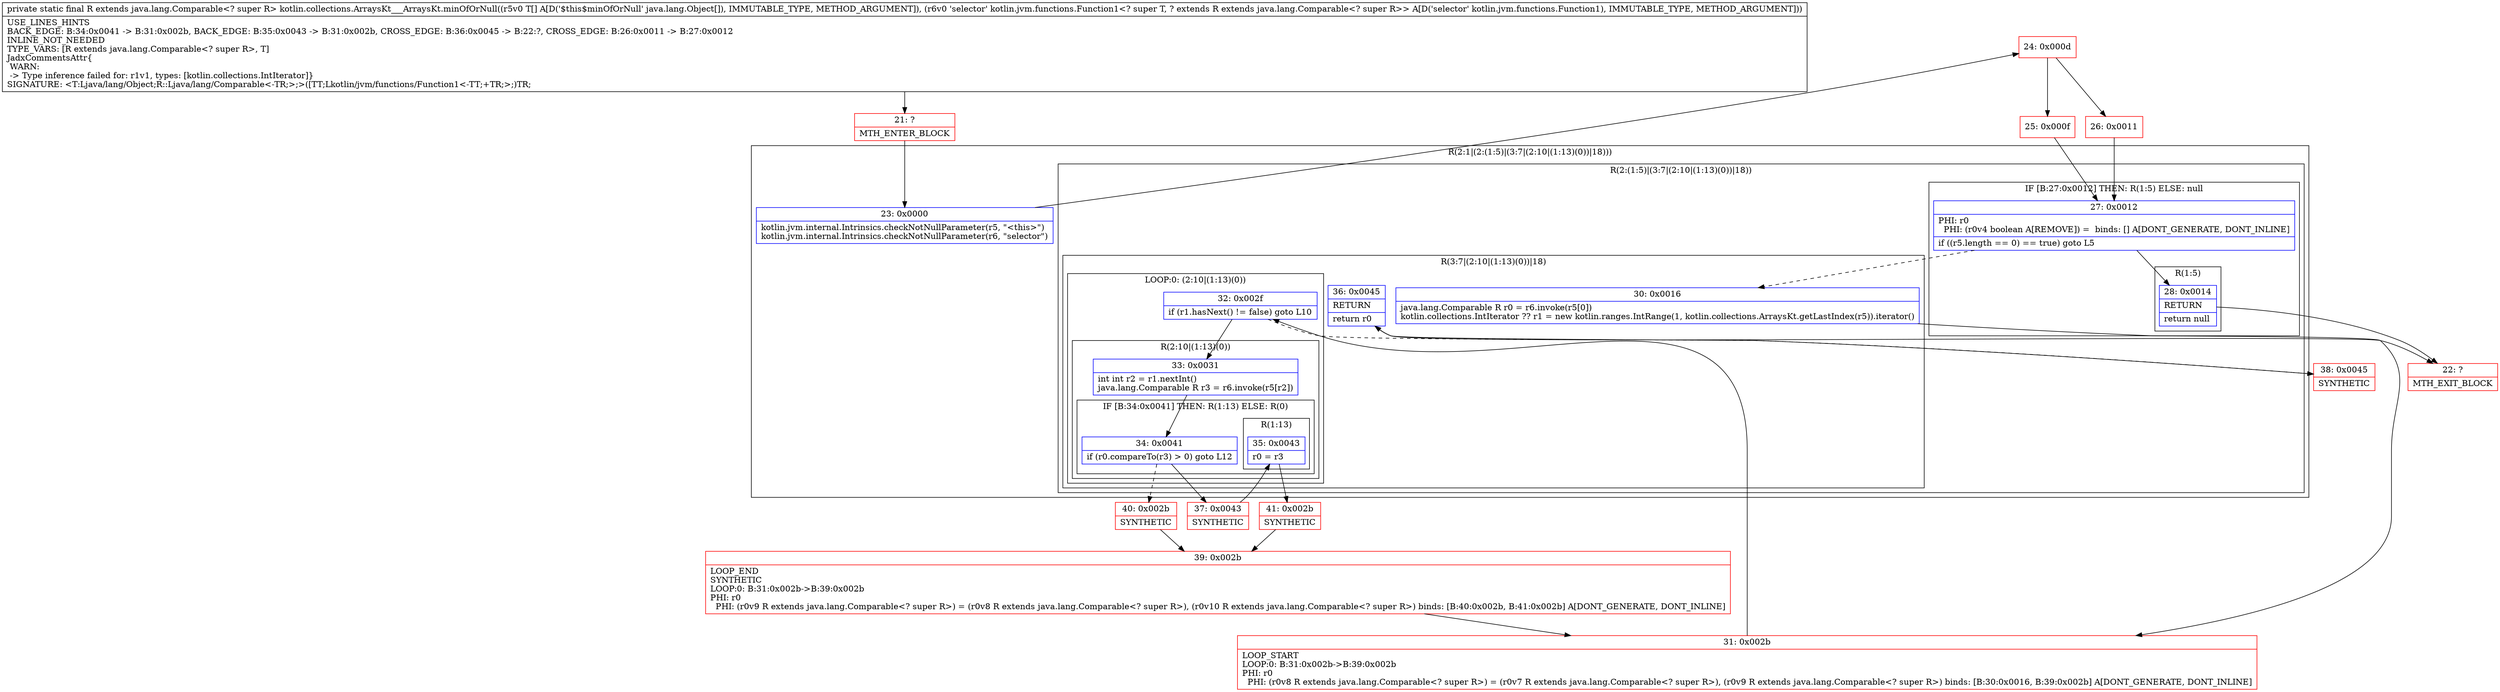 digraph "CFG forkotlin.collections.ArraysKt___ArraysKt.minOfOrNull([Ljava\/lang\/Object;Lkotlin\/jvm\/functions\/Function1;)Ljava\/lang\/Comparable;" {
subgraph cluster_Region_63277395 {
label = "R(2:1|(2:(1:5)|(3:7|(2:10|(1:13)(0))|18)))";
node [shape=record,color=blue];
Node_23 [shape=record,label="{23\:\ 0x0000|kotlin.jvm.internal.Intrinsics.checkNotNullParameter(r5, \"\<this\>\")\lkotlin.jvm.internal.Intrinsics.checkNotNullParameter(r6, \"selector\")\l}"];
subgraph cluster_Region_190959159 {
label = "R(2:(1:5)|(3:7|(2:10|(1:13)(0))|18))";
node [shape=record,color=blue];
subgraph cluster_IfRegion_2118332589 {
label = "IF [B:27:0x0012] THEN: R(1:5) ELSE: null";
node [shape=record,color=blue];
Node_27 [shape=record,label="{27\:\ 0x0012|PHI: r0 \l  PHI: (r0v4 boolean A[REMOVE]) =  binds: [] A[DONT_GENERATE, DONT_INLINE]\l|if ((r5.length == 0) == true) goto L5\l}"];
subgraph cluster_Region_85935433 {
label = "R(1:5)";
node [shape=record,color=blue];
Node_28 [shape=record,label="{28\:\ 0x0014|RETURN\l|return null\l}"];
}
}
subgraph cluster_Region_1542625197 {
label = "R(3:7|(2:10|(1:13)(0))|18)";
node [shape=record,color=blue];
Node_30 [shape=record,label="{30\:\ 0x0016|java.lang.Comparable R r0 = r6.invoke(r5[0])\lkotlin.collections.IntIterator ?? r1 = new kotlin.ranges.IntRange(1, kotlin.collections.ArraysKt.getLastIndex(r5)).iterator()\l}"];
subgraph cluster_LoopRegion_500599208 {
label = "LOOP:0: (2:10|(1:13)(0))";
node [shape=record,color=blue];
Node_32 [shape=record,label="{32\:\ 0x002f|if (r1.hasNext() != false) goto L10\l}"];
subgraph cluster_Region_1381382720 {
label = "R(2:10|(1:13)(0))";
node [shape=record,color=blue];
Node_33 [shape=record,label="{33\:\ 0x0031|int int r2 = r1.nextInt()\ljava.lang.Comparable R r3 = r6.invoke(r5[r2])\l}"];
subgraph cluster_IfRegion_92820309 {
label = "IF [B:34:0x0041] THEN: R(1:13) ELSE: R(0)";
node [shape=record,color=blue];
Node_34 [shape=record,label="{34\:\ 0x0041|if (r0.compareTo(r3) \> 0) goto L12\l}"];
subgraph cluster_Region_259922799 {
label = "R(1:13)";
node [shape=record,color=blue];
Node_35 [shape=record,label="{35\:\ 0x0043|r0 = r3\l}"];
}
subgraph cluster_Region_708823976 {
label = "R(0)";
node [shape=record,color=blue];
}
}
}
}
Node_36 [shape=record,label="{36\:\ 0x0045|RETURN\l|return r0\l}"];
}
}
}
Node_21 [shape=record,color=red,label="{21\:\ ?|MTH_ENTER_BLOCK\l}"];
Node_24 [shape=record,color=red,label="{24\:\ 0x000d}"];
Node_25 [shape=record,color=red,label="{25\:\ 0x000f}"];
Node_22 [shape=record,color=red,label="{22\:\ ?|MTH_EXIT_BLOCK\l}"];
Node_31 [shape=record,color=red,label="{31\:\ 0x002b|LOOP_START\lLOOP:0: B:31:0x002b\-\>B:39:0x002b\lPHI: r0 \l  PHI: (r0v8 R extends java.lang.Comparable\<? super R\>) = (r0v7 R extends java.lang.Comparable\<? super R\>), (r0v9 R extends java.lang.Comparable\<? super R\>) binds: [B:30:0x0016, B:39:0x002b] A[DONT_GENERATE, DONT_INLINE]\l}"];
Node_37 [shape=record,color=red,label="{37\:\ 0x0043|SYNTHETIC\l}"];
Node_41 [shape=record,color=red,label="{41\:\ 0x002b|SYNTHETIC\l}"];
Node_39 [shape=record,color=red,label="{39\:\ 0x002b|LOOP_END\lSYNTHETIC\lLOOP:0: B:31:0x002b\-\>B:39:0x002b\lPHI: r0 \l  PHI: (r0v9 R extends java.lang.Comparable\<? super R\>) = (r0v8 R extends java.lang.Comparable\<? super R\>), (r0v10 R extends java.lang.Comparable\<? super R\>) binds: [B:40:0x002b, B:41:0x002b] A[DONT_GENERATE, DONT_INLINE]\l}"];
Node_40 [shape=record,color=red,label="{40\:\ 0x002b|SYNTHETIC\l}"];
Node_38 [shape=record,color=red,label="{38\:\ 0x0045|SYNTHETIC\l}"];
Node_26 [shape=record,color=red,label="{26\:\ 0x0011}"];
MethodNode[shape=record,label="{private static final R extends java.lang.Comparable\<? super R\> kotlin.collections.ArraysKt___ArraysKt.minOfOrNull((r5v0 T[] A[D('$this$minOfOrNull' java.lang.Object[]), IMMUTABLE_TYPE, METHOD_ARGUMENT]), (r6v0 'selector' kotlin.jvm.functions.Function1\<? super T, ? extends R extends java.lang.Comparable\<? super R\>\> A[D('selector' kotlin.jvm.functions.Function1), IMMUTABLE_TYPE, METHOD_ARGUMENT]))  | USE_LINES_HINTS\lBACK_EDGE: B:34:0x0041 \-\> B:31:0x002b, BACK_EDGE: B:35:0x0043 \-\> B:31:0x002b, CROSS_EDGE: B:36:0x0045 \-\> B:22:?, CROSS_EDGE: B:26:0x0011 \-\> B:27:0x0012\lINLINE_NOT_NEEDED\lTYPE_VARS: [R extends java.lang.Comparable\<? super R\>, T]\lJadxCommentsAttr\{\l WARN: \l \-\> Type inference failed for: r1v1, types: [kotlin.collections.IntIterator]\}\lSIGNATURE: \<T:Ljava\/lang\/Object;R::Ljava\/lang\/Comparable\<\-TR;\>;\>([TT;Lkotlin\/jvm\/functions\/Function1\<\-TT;+TR;\>;)TR;\l}"];
MethodNode -> Node_21;Node_23 -> Node_24;
Node_27 -> Node_28;
Node_27 -> Node_30[style=dashed];
Node_28 -> Node_22;
Node_30 -> Node_31;
Node_32 -> Node_33;
Node_32 -> Node_38[style=dashed];
Node_33 -> Node_34;
Node_34 -> Node_37;
Node_34 -> Node_40[style=dashed];
Node_35 -> Node_41;
Node_36 -> Node_22;
Node_21 -> Node_23;
Node_24 -> Node_25;
Node_24 -> Node_26;
Node_25 -> Node_27;
Node_31 -> Node_32;
Node_37 -> Node_35;
Node_41 -> Node_39;
Node_39 -> Node_31;
Node_40 -> Node_39;
Node_38 -> Node_36;
Node_26 -> Node_27;
}

